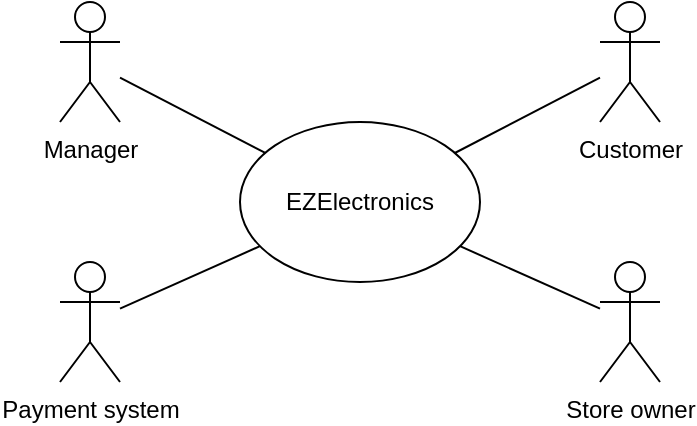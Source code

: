 <mxfile version="24.3.1" type="device">
  <diagram id="xmBBovGr6-4fbqpckJKo" name="Page-1">
    <mxGraphModel dx="830" dy="477" grid="1" gridSize="10" guides="1" tooltips="1" connect="1" arrows="1" fold="1" page="1" pageScale="1" pageWidth="827" pageHeight="1169" math="0" shadow="0">
      <root>
        <mxCell id="0" />
        <mxCell id="1" parent="0" />
        <mxCell id="YgLCpqBoeRSBLpxQAKj4-2" value="Customer" style="shape=umlActor;verticalLabelPosition=bottom;verticalAlign=top;html=1;outlineConnect=0;" parent="1" vertex="1">
          <mxGeometry x="540" y="280" width="30" height="60" as="geometry" />
        </mxCell>
        <mxCell id="gz7x71-tzImeIPMa4Hl6-1" value="Manager" style="shape=umlActor;verticalLabelPosition=bottom;verticalAlign=top;html=1;outlineConnect=0;" parent="1" vertex="1">
          <mxGeometry x="270" y="280" width="30" height="60" as="geometry" />
        </mxCell>
        <mxCell id="gz7x71-tzImeIPMa4Hl6-3" value="EZElectronics" style="ellipse;whiteSpace=wrap;html=1;" parent="1" vertex="1">
          <mxGeometry x="360" y="340" width="120" height="80" as="geometry" />
        </mxCell>
        <mxCell id="gz7x71-tzImeIPMa4Hl6-4" value="" style="endArrow=none;html=1;rounded=0;" parent="1" source="gz7x71-tzImeIPMa4Hl6-1" target="gz7x71-tzImeIPMa4Hl6-3" edge="1">
          <mxGeometry width="50" height="50" relative="1" as="geometry">
            <mxPoint x="240" y="300" as="sourcePoint" />
            <mxPoint x="440" y="240" as="targetPoint" />
          </mxGeometry>
        </mxCell>
        <mxCell id="gz7x71-tzImeIPMa4Hl6-6" value="Store owner" style="shape=umlActor;verticalLabelPosition=bottom;verticalAlign=top;html=1;outlineConnect=0;" parent="1" vertex="1">
          <mxGeometry x="540" y="410" width="30" height="60" as="geometry" />
        </mxCell>
        <mxCell id="gz7x71-tzImeIPMa4Hl6-7" value="" style="endArrow=none;html=1;rounded=0;" parent="1" source="gz7x71-tzImeIPMa4Hl6-3" edge="1" target="gz7x71-tzImeIPMa4Hl6-6">
          <mxGeometry width="50" height="50" relative="1" as="geometry">
            <mxPoint x="482" y="362" as="sourcePoint" />
            <mxPoint x="590" y="480" as="targetPoint" />
          </mxGeometry>
        </mxCell>
        <mxCell id="Y9HWQTS5JEadxjqp45hB-1" value="Payment system" style="shape=umlActor;verticalLabelPosition=bottom;verticalAlign=top;html=1;outlineConnect=0;" parent="1" vertex="1">
          <mxGeometry x="270" y="410" width="30" height="60" as="geometry" />
        </mxCell>
        <mxCell id="Y9HWQTS5JEadxjqp45hB-2" value="" style="endArrow=none;html=1;rounded=0;" parent="1" source="gz7x71-tzImeIPMa4Hl6-3" target="Y9HWQTS5JEadxjqp45hB-1" edge="1">
          <mxGeometry width="50" height="50" relative="1" as="geometry">
            <mxPoint x="430" y="390" as="sourcePoint" />
            <mxPoint x="530" y="320" as="targetPoint" />
          </mxGeometry>
        </mxCell>
        <mxCell id="ghFsTnW5XGFm-SXTEQdb-5" value="" style="endArrow=none;html=1;rounded=0;" edge="1" parent="1" source="gz7x71-tzImeIPMa4Hl6-3" target="YgLCpqBoeRSBLpxQAKj4-2">
          <mxGeometry width="50" height="50" relative="1" as="geometry">
            <mxPoint x="390" y="630" as="sourcePoint" />
            <mxPoint x="440" y="580" as="targetPoint" />
          </mxGeometry>
        </mxCell>
      </root>
    </mxGraphModel>
  </diagram>
</mxfile>

